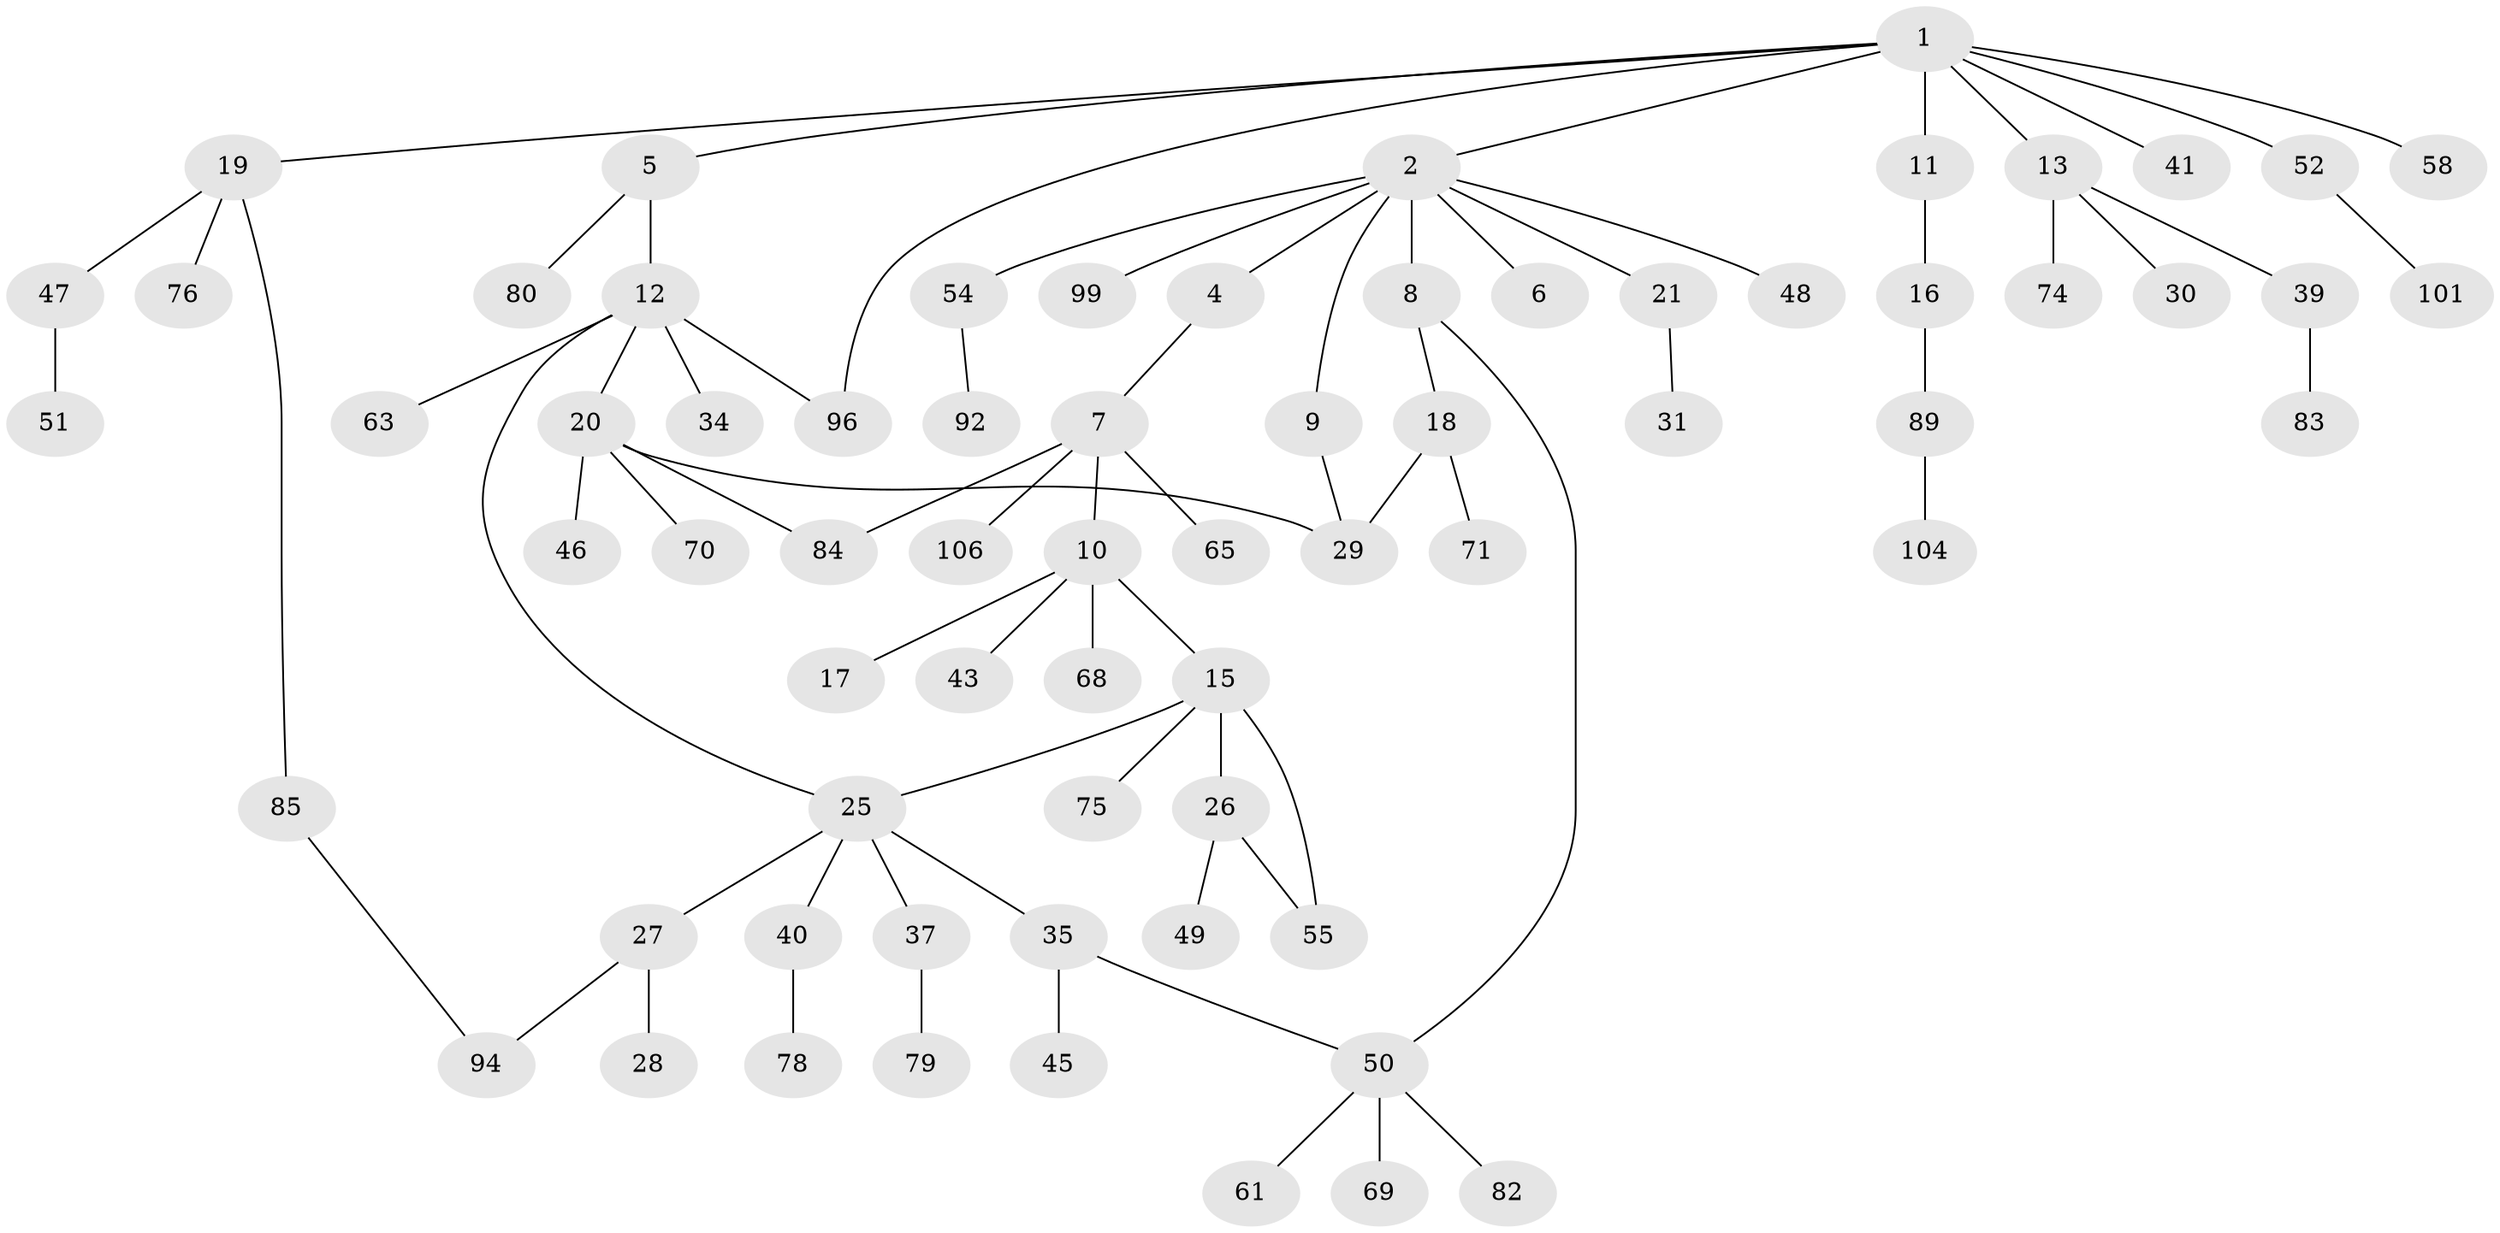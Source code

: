 // original degree distribution, {8: 0.018867924528301886, 3: 0.18867924528301888, 4: 0.09433962264150944, 1: 0.42452830188679247, 2: 0.25471698113207547, 5: 0.009433962264150943, 6: 0.009433962264150943}
// Generated by graph-tools (version 1.1) at 2025/10/02/27/25 16:10:53]
// undirected, 69 vertices, 76 edges
graph export_dot {
graph [start="1"]
  node [color=gray90,style=filled];
  1 [super="+23"];
  2 [super="+3"];
  4 [super="+14"];
  5 [super="+32"];
  6;
  7 [super="+67"];
  8;
  9;
  10 [super="+42"];
  11 [super="+62"];
  12 [super="+24"];
  13 [super="+36"];
  15 [super="+22"];
  16 [super="+81"];
  17;
  18 [super="+33"];
  19 [super="+44"];
  20 [super="+60"];
  21;
  25 [super="+38"];
  26 [super="+98"];
  27 [super="+64"];
  28;
  29 [super="+56"];
  30;
  31 [super="+93"];
  34 [super="+53"];
  35 [super="+88"];
  37 [super="+57"];
  39 [super="+72"];
  40 [super="+77"];
  41;
  43;
  45;
  46;
  47 [super="+73"];
  48;
  49;
  50 [super="+66"];
  51;
  52 [super="+59"];
  54 [super="+86"];
  55;
  58 [super="+90"];
  61;
  63;
  65;
  68;
  69;
  70;
  71 [super="+97"];
  74;
  75;
  76;
  78;
  79;
  80 [super="+105"];
  82;
  83 [super="+103"];
  84 [super="+87"];
  85 [super="+95"];
  89 [super="+91"];
  92 [super="+102"];
  94;
  96 [super="+100"];
  99;
  101;
  104;
  106;
  1 -- 2;
  1 -- 5;
  1 -- 11;
  1 -- 13;
  1 -- 19;
  1 -- 41;
  1 -- 96;
  1 -- 58;
  1 -- 52;
  2 -- 4;
  2 -- 8;
  2 -- 21;
  2 -- 48;
  2 -- 54;
  2 -- 99;
  2 -- 9;
  2 -- 6;
  4 -- 7;
  5 -- 12;
  5 -- 80;
  7 -- 10;
  7 -- 65;
  7 -- 106;
  7 -- 84;
  8 -- 18;
  8 -- 50;
  9 -- 29;
  10 -- 15;
  10 -- 17;
  10 -- 43;
  10 -- 68;
  11 -- 16;
  12 -- 20;
  12 -- 34;
  12 -- 63;
  12 -- 96;
  12 -- 25;
  13 -- 30;
  13 -- 39;
  13 -- 74;
  15 -- 26;
  15 -- 75;
  15 -- 25;
  15 -- 55;
  16 -- 89;
  18 -- 71;
  18 -- 29;
  19 -- 76;
  19 -- 85;
  19 -- 47;
  20 -- 29;
  20 -- 46;
  20 -- 70;
  20 -- 84;
  21 -- 31;
  25 -- 27;
  25 -- 35;
  25 -- 37;
  25 -- 40;
  26 -- 49;
  26 -- 55;
  27 -- 28;
  27 -- 94;
  35 -- 45;
  35 -- 50;
  37 -- 79;
  39 -- 83;
  40 -- 78;
  47 -- 51;
  50 -- 61;
  50 -- 69;
  50 -- 82;
  52 -- 101;
  54 -- 92;
  85 -- 94;
  89 -- 104;
}

